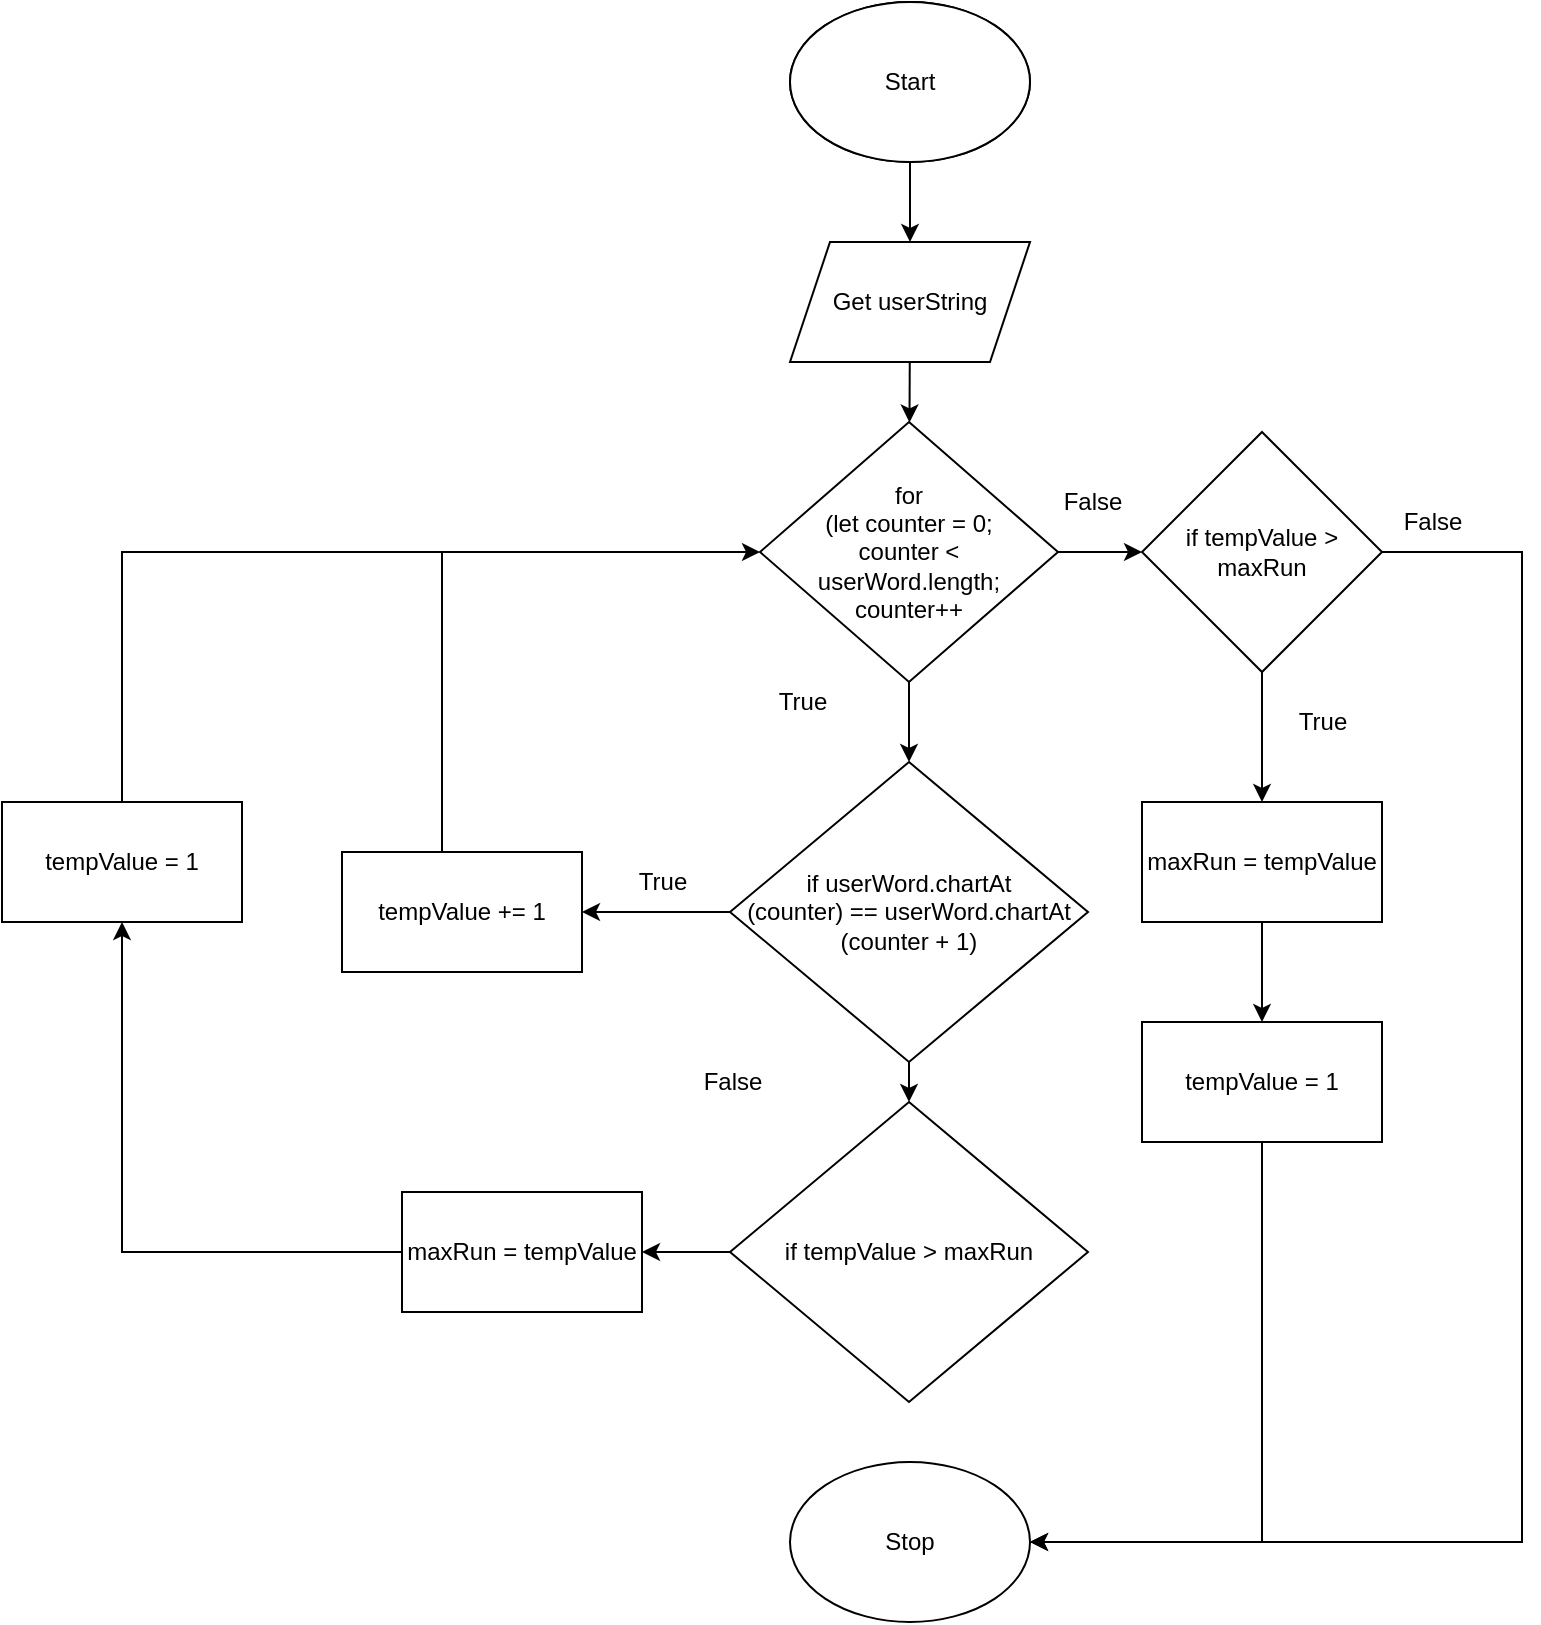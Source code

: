 <mxfile>
    <diagram id="IfgcAAA06u9ARkhNMYxO" name="Page-1">
        <mxGraphModel dx="1661" dy="711" grid="1" gridSize="10" guides="1" tooltips="1" connect="1" arrows="1" fold="1" page="1" pageScale="1" pageWidth="827" pageHeight="1169" math="0" shadow="0">
            <root>
                <mxCell id="0"/>
                <mxCell id="1" parent="0"/>
                <mxCell id="2" value="Start" style="ellipse;whiteSpace=wrap;html=1;" parent="1" vertex="1">
                    <mxGeometry x="354" y="20" width="120" height="80" as="geometry"/>
                </mxCell>
                <mxCell id="3" value="Stop" style="ellipse;whiteSpace=wrap;html=1;" parent="1" vertex="1">
                    <mxGeometry x="354" y="600" width="120" height="80" as="geometry"/>
                </mxCell>
                <mxCell id="11" style="edgeStyle=none;html=1;" edge="1" parent="1" source="12">
                    <mxGeometry relative="1" as="geometry">
                        <mxPoint x="414" y="140" as="targetPoint"/>
                    </mxGeometry>
                </mxCell>
                <mxCell id="12" value="Start" style="ellipse;whiteSpace=wrap;html=1;" vertex="1" parent="1">
                    <mxGeometry x="354" y="20" width="120" height="80" as="geometry"/>
                </mxCell>
                <mxCell id="13" value="Stop" style="ellipse;whiteSpace=wrap;html=1;" vertex="1" parent="1">
                    <mxGeometry x="354" y="750" width="120" height="80" as="geometry"/>
                </mxCell>
                <mxCell id="14" style="edgeStyle=none;html=1;" edge="1" parent="1" source="17">
                    <mxGeometry relative="1" as="geometry">
                        <mxPoint x="414" y="310" as="targetPoint"/>
                    </mxGeometry>
                </mxCell>
                <mxCell id="15" style="edgeStyle=none;html=1;entryX=0.5;entryY=0;entryDx=0;entryDy=0;" edge="1" parent="1" source="17" target="22">
                    <mxGeometry relative="1" as="geometry">
                        <mxPoint x="414" y="420" as="targetPoint"/>
                    </mxGeometry>
                </mxCell>
                <mxCell id="16" style="edgeStyle=elbowEdgeStyle;rounded=0;html=1;entryX=0;entryY=0.5;entryDx=0;entryDy=0;" edge="1" parent="1" source="17" target="36">
                    <mxGeometry relative="1" as="geometry"/>
                </mxCell>
                <mxCell id="17" value="&lt;span&gt;for&lt;br&gt;(let counter = 0; &lt;br&gt;counter &amp;lt; &lt;br&gt;userWord.length; &lt;br&gt;counter++&lt;/span&gt;" style="rhombus;whiteSpace=wrap;html=1;" vertex="1" parent="1">
                    <mxGeometry x="339" y="230" width="149" height="130" as="geometry"/>
                </mxCell>
                <mxCell id="18" style="edgeStyle=none;html=1;" edge="1" parent="1" source="19" target="17">
                    <mxGeometry relative="1" as="geometry"/>
                </mxCell>
                <mxCell id="19" value="Get userString" style="shape=parallelogram;perimeter=parallelogramPerimeter;whiteSpace=wrap;html=1;fixedSize=1;" vertex="1" parent="1">
                    <mxGeometry x="354" y="140" width="120" height="60" as="geometry"/>
                </mxCell>
                <mxCell id="20" style="edgeStyle=none;html=1;" edge="1" parent="1" source="22" target="24">
                    <mxGeometry relative="1" as="geometry"/>
                </mxCell>
                <mxCell id="21" style="edgeStyle=none;html=1;" edge="1" parent="1" source="22">
                    <mxGeometry relative="1" as="geometry">
                        <mxPoint x="250" y="475" as="targetPoint"/>
                    </mxGeometry>
                </mxCell>
                <mxCell id="22" value="if userWord.chartAt&lt;br&gt;(counter) == userWord.chartAt&lt;br&gt;(counter + 1)" style="rhombus;whiteSpace=wrap;html=1;" vertex="1" parent="1">
                    <mxGeometry x="324" y="400" width="179" height="150" as="geometry"/>
                </mxCell>
                <mxCell id="23" style="edgeStyle=none;html=1;" edge="1" parent="1" source="24" target="29">
                    <mxGeometry relative="1" as="geometry">
                        <mxPoint x="230" y="645" as="targetPoint"/>
                    </mxGeometry>
                </mxCell>
                <mxCell id="24" value="if tempValue &amp;gt; maxRun" style="rhombus;whiteSpace=wrap;html=1;" vertex="1" parent="1">
                    <mxGeometry x="324" y="570" width="179" height="150" as="geometry"/>
                </mxCell>
                <mxCell id="25" value="True" style="text;html=1;align=center;verticalAlign=middle;resizable=0;points=[];autosize=1;strokeColor=none;fillColor=none;" vertex="1" parent="1">
                    <mxGeometry x="340" y="360" width="40" height="20" as="geometry"/>
                </mxCell>
                <mxCell id="26" value="True" style="text;html=1;align=center;verticalAlign=middle;resizable=0;points=[];autosize=1;strokeColor=none;fillColor=none;" vertex="1" parent="1">
                    <mxGeometry x="270" y="450" width="40" height="20" as="geometry"/>
                </mxCell>
                <mxCell id="27" value="False" style="text;html=1;align=center;verticalAlign=middle;resizable=0;points=[];autosize=1;strokeColor=none;fillColor=none;" vertex="1" parent="1">
                    <mxGeometry x="300" y="550" width="50" height="20" as="geometry"/>
                </mxCell>
                <mxCell id="28" style="edgeStyle=orthogonalEdgeStyle;html=1;entryX=0.5;entryY=1;entryDx=0;entryDy=0;rounded=0;" edge="1" parent="1" source="29" target="30">
                    <mxGeometry relative="1" as="geometry">
                        <mxPoint x="80" y="480" as="targetPoint"/>
                        <Array as="points">
                            <mxPoint x="20" y="645"/>
                        </Array>
                    </mxGeometry>
                </mxCell>
                <mxCell id="29" value="maxRun = tempValue" style="rounded=0;whiteSpace=wrap;html=1;" vertex="1" parent="1">
                    <mxGeometry x="160" y="615" width="120" height="60" as="geometry"/>
                </mxCell>
                <mxCell id="30" value="tempValue = 1" style="rounded=0;whiteSpace=wrap;html=1;" vertex="1" parent="1">
                    <mxGeometry x="-40" y="420" width="120" height="60" as="geometry"/>
                </mxCell>
                <mxCell id="31" style="edgeStyle=elbowEdgeStyle;rounded=0;html=1;entryX=0;entryY=0.5;entryDx=0;entryDy=0;" edge="1" parent="1" source="32" target="17">
                    <mxGeometry relative="1" as="geometry">
                        <mxPoint x="190" y="310" as="targetPoint"/>
                        <Array as="points">
                            <mxPoint x="180" y="370"/>
                        </Array>
                    </mxGeometry>
                </mxCell>
                <mxCell id="32" value="tempValue += 1" style="rounded=0;whiteSpace=wrap;html=1;" vertex="1" parent="1">
                    <mxGeometry x="130" y="445" width="120" height="60" as="geometry"/>
                </mxCell>
                <mxCell id="33" value="" style="endArrow=none;html=1;rounded=0;exitX=0.5;exitY=0;exitDx=0;exitDy=0;edgeStyle=elbowEdgeStyle;" edge="1" parent="1" source="30">
                    <mxGeometry width="50" height="50" relative="1" as="geometry">
                        <mxPoint x="320" y="470" as="sourcePoint"/>
                        <mxPoint x="180" y="295" as="targetPoint"/>
                        <Array as="points">
                            <mxPoint x="20" y="360"/>
                            <mxPoint x="20" y="300"/>
                            <mxPoint x="20" y="370"/>
                        </Array>
                    </mxGeometry>
                </mxCell>
                <mxCell id="34" style="edgeStyle=elbowEdgeStyle;rounded=0;html=1;entryX=0.5;entryY=0;entryDx=0;entryDy=0;" edge="1" parent="1" source="36" target="39">
                    <mxGeometry relative="1" as="geometry"/>
                </mxCell>
                <mxCell id="35" style="edgeStyle=elbowEdgeStyle;rounded=0;html=1;entryX=1;entryY=0.5;entryDx=0;entryDy=0;" edge="1" parent="1" source="36" target="13">
                    <mxGeometry relative="1" as="geometry">
                        <Array as="points">
                            <mxPoint x="720" y="590"/>
                        </Array>
                    </mxGeometry>
                </mxCell>
                <mxCell id="36" value="if tempValue &amp;gt; maxRun" style="rhombus;whiteSpace=wrap;html=1;" vertex="1" parent="1">
                    <mxGeometry x="530" y="235" width="120" height="120" as="geometry"/>
                </mxCell>
                <mxCell id="37" value="False" style="text;html=1;align=center;verticalAlign=middle;resizable=0;points=[];autosize=1;strokeColor=none;fillColor=none;" vertex="1" parent="1">
                    <mxGeometry x="480" y="260" width="50" height="20" as="geometry"/>
                </mxCell>
                <mxCell id="38" style="edgeStyle=elbowEdgeStyle;rounded=0;html=1;" edge="1" parent="1" source="39">
                    <mxGeometry relative="1" as="geometry">
                        <mxPoint x="590" y="530" as="targetPoint"/>
                    </mxGeometry>
                </mxCell>
                <mxCell id="39" value="maxRun = tempValue" style="rounded=0;whiteSpace=wrap;html=1;" vertex="1" parent="1">
                    <mxGeometry x="530" y="420" width="120" height="60" as="geometry"/>
                </mxCell>
                <mxCell id="40" style="edgeStyle=elbowEdgeStyle;rounded=0;html=1;entryX=1;entryY=0.5;entryDx=0;entryDy=0;" edge="1" parent="1" source="41" target="13">
                    <mxGeometry relative="1" as="geometry">
                        <Array as="points">
                            <mxPoint x="590" y="710"/>
                        </Array>
                    </mxGeometry>
                </mxCell>
                <mxCell id="41" value="tempValue = 1" style="rounded=0;whiteSpace=wrap;html=1;" vertex="1" parent="1">
                    <mxGeometry x="530" y="530" width="120" height="60" as="geometry"/>
                </mxCell>
                <mxCell id="42" value="True" style="text;html=1;align=center;verticalAlign=middle;resizable=0;points=[];autosize=1;strokeColor=none;fillColor=none;" vertex="1" parent="1">
                    <mxGeometry x="600" y="370" width="40" height="20" as="geometry"/>
                </mxCell>
                <mxCell id="43" value="False" style="text;html=1;align=center;verticalAlign=middle;resizable=0;points=[];autosize=1;strokeColor=none;fillColor=none;" vertex="1" parent="1">
                    <mxGeometry x="650" y="270" width="50" height="20" as="geometry"/>
                </mxCell>
            </root>
        </mxGraphModel>
    </diagram>
</mxfile>